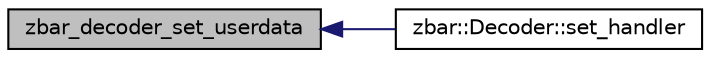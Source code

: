 digraph G
{
  edge [fontname="Helvetica",fontsize="10",labelfontname="Helvetica",labelfontsize="10"];
  node [fontname="Helvetica",fontsize="10",shape=record];
  rankdir=LR;
  Node1 [label="zbar_decoder_set_userdata",height=0.2,width=0.4,color="black", fillcolor="grey75", style="filled" fontcolor="black"];
  Node1 -> Node2 [dir=back,color="midnightblue",fontsize="10",style="solid"];
  Node2 [label="zbar::Decoder::set_handler",height=0.2,width=0.4,color="black", fillcolor="white", style="filled",URL="$classzbar_1_1_decoder.html#ab545eab12dadb6f0fe106f0fc30e766c",tooltip="setup callback to handle result data."];
}
